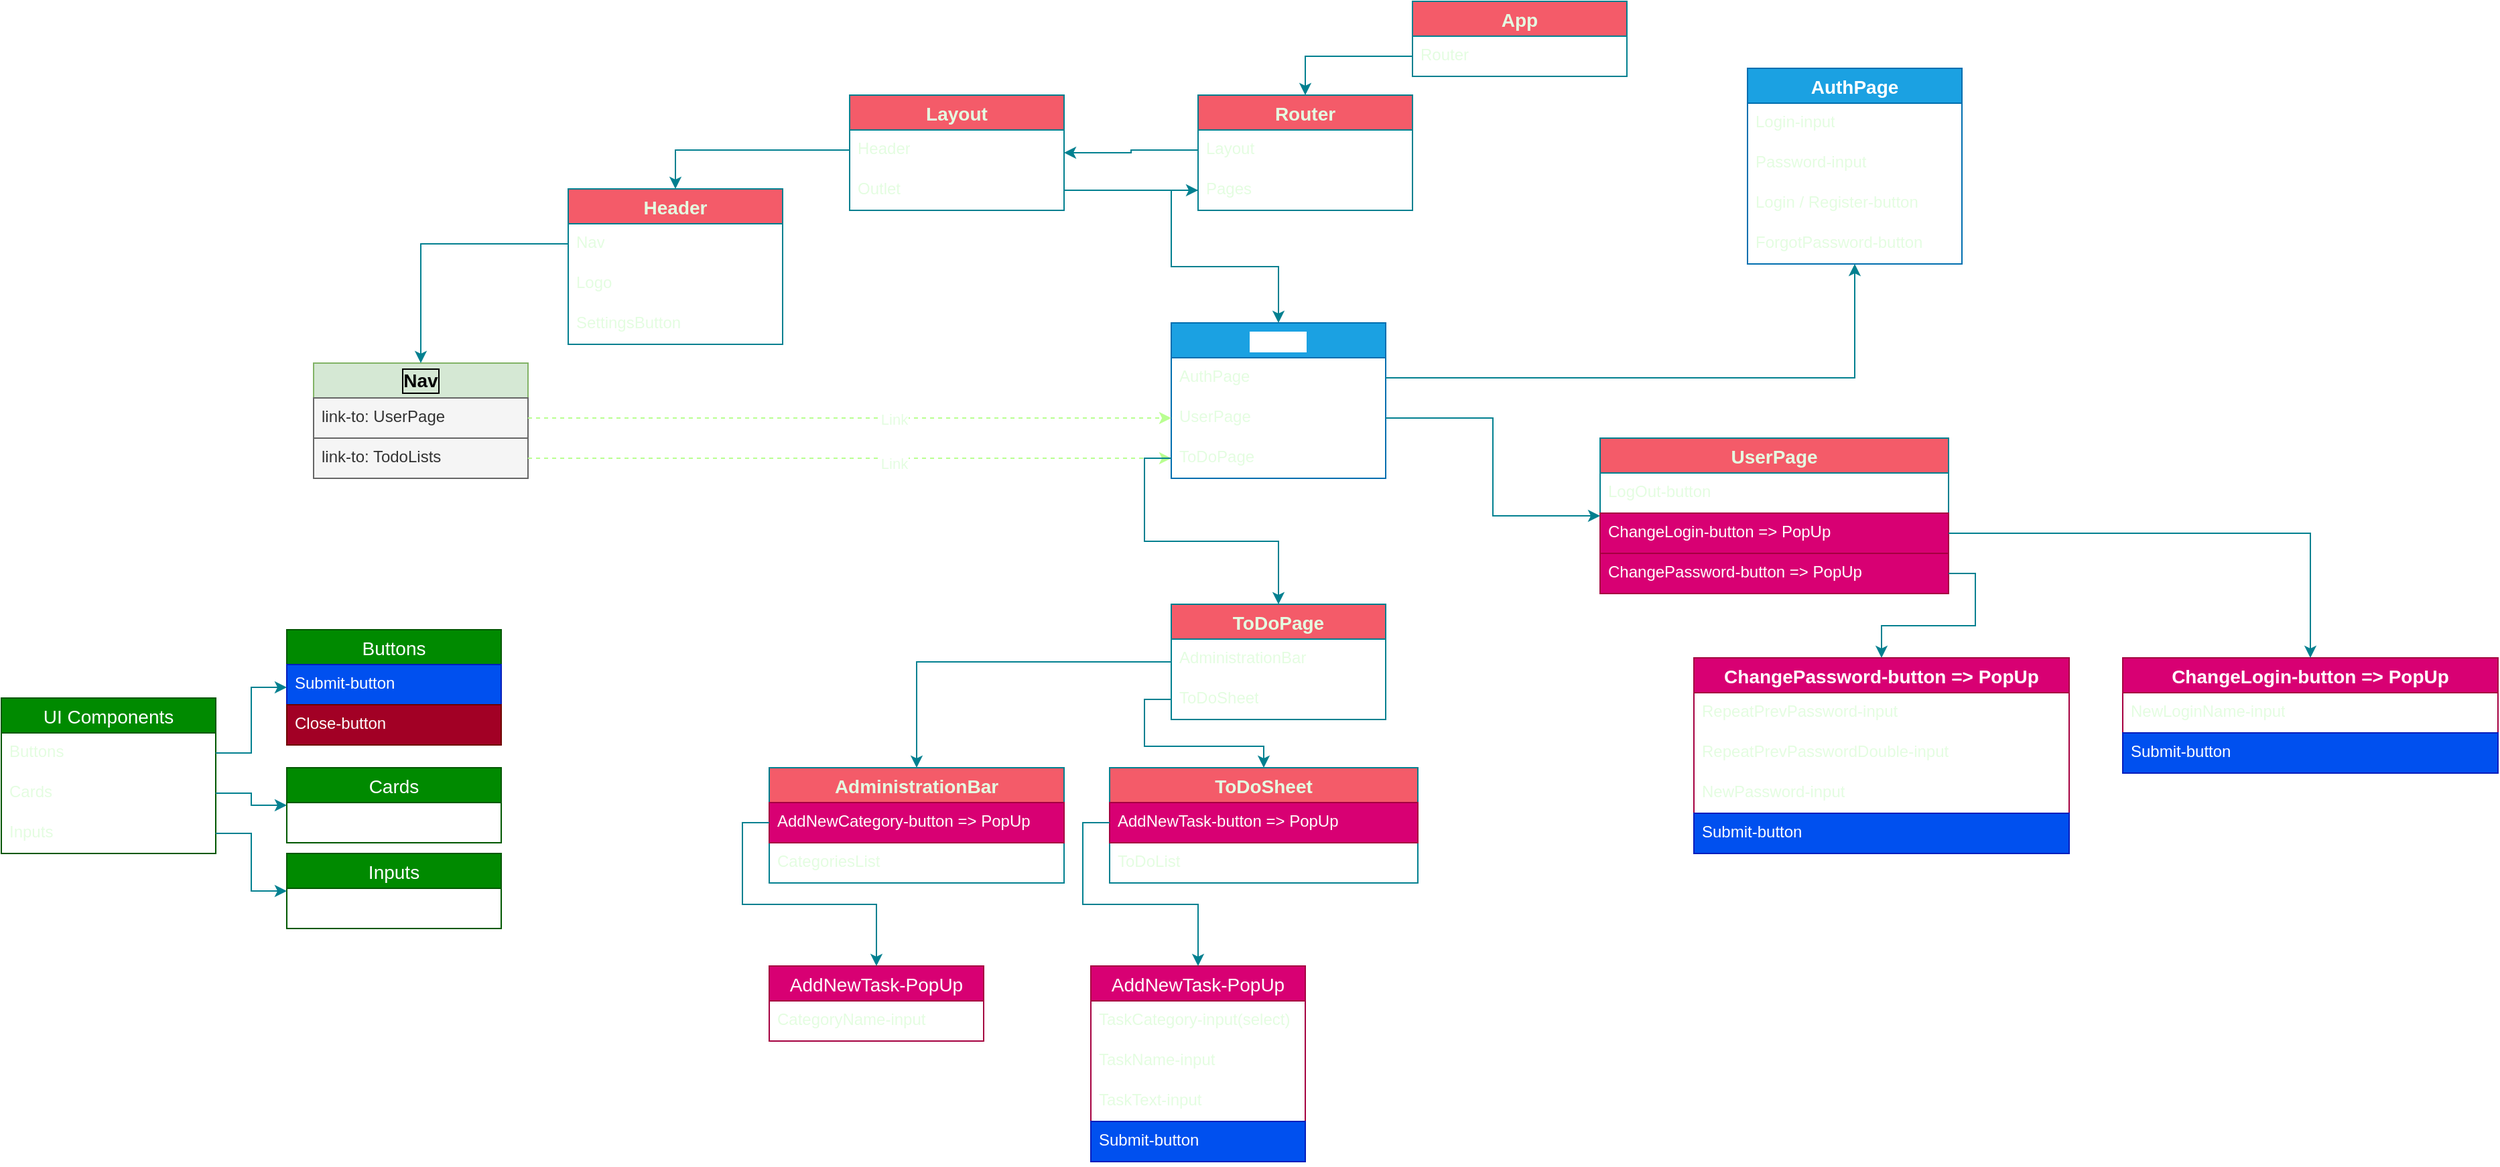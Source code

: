 <mxfile version="21.3.8" type="github">
  <diagram name="Страница 1" id="6tXET_UQnHRXLjtFdIph">
    <mxGraphModel dx="2620" dy="945" grid="1" gridSize="10" guides="1" tooltips="1" connect="1" arrows="1" fold="1" page="1" pageScale="1" pageWidth="827" pageHeight="1169" math="0" shadow="0">
      <root>
        <mxCell id="0" />
        <mxCell id="1" parent="0" />
        <mxCell id="IGXPedK8rDx9fx1_-4YQ-31" value="App" style="swimlane;fontStyle=1;childLayout=stackLayout;horizontal=1;startSize=26;horizontalStack=0;resizeParent=1;resizeParentMax=0;resizeLast=0;collapsible=1;marginBottom=0;align=center;fontSize=14;labelBackgroundColor=none;fillColor=#F45B69;strokeColor=#028090;fontColor=#E4FDE1;" vertex="1" parent="1">
          <mxGeometry x="640" y="30" width="160" height="56" as="geometry" />
        </mxCell>
        <mxCell id="IGXPedK8rDx9fx1_-4YQ-34" value="Router" style="text;strokeColor=none;fillColor=none;spacingLeft=4;spacingRight=4;overflow=hidden;rotatable=0;points=[[0,0.5],[1,0.5]];portConstraint=eastwest;fontSize=12;whiteSpace=wrap;html=1;labelBackgroundColor=none;fontColor=#E4FDE1;" vertex="1" parent="IGXPedK8rDx9fx1_-4YQ-31">
          <mxGeometry y="26" width="160" height="30" as="geometry" />
        </mxCell>
        <mxCell id="IGXPedK8rDx9fx1_-4YQ-39" value="Router" style="swimlane;fontStyle=1;childLayout=stackLayout;horizontal=1;startSize=26;horizontalStack=0;resizeParent=1;resizeParentMax=0;resizeLast=0;collapsible=1;marginBottom=0;align=center;fontSize=14;labelBackgroundColor=none;fillColor=#F45B69;strokeColor=#028090;fontColor=#E4FDE1;" vertex="1" parent="1">
          <mxGeometry x="480" y="100" width="160" height="86" as="geometry" />
        </mxCell>
        <mxCell id="IGXPedK8rDx9fx1_-4YQ-40" value="Layout" style="text;strokeColor=none;fillColor=none;spacingLeft=4;spacingRight=4;overflow=hidden;rotatable=0;points=[[0,0.5],[1,0.5]];portConstraint=eastwest;fontSize=12;whiteSpace=wrap;html=1;labelBackgroundColor=none;fontColor=#E4FDE1;" vertex="1" parent="IGXPedK8rDx9fx1_-4YQ-39">
          <mxGeometry y="26" width="160" height="30" as="geometry" />
        </mxCell>
        <mxCell id="IGXPedK8rDx9fx1_-4YQ-41" value="Pages" style="text;strokeColor=none;fillColor=none;spacingLeft=4;spacingRight=4;overflow=hidden;rotatable=0;points=[[0,0.5],[1,0.5]];portConstraint=eastwest;fontSize=12;whiteSpace=wrap;html=1;labelBackgroundColor=none;fontColor=#E4FDE1;" vertex="1" parent="IGXPedK8rDx9fx1_-4YQ-39">
          <mxGeometry y="56" width="160" height="30" as="geometry" />
        </mxCell>
        <mxCell id="IGXPedK8rDx9fx1_-4YQ-46" value="Pages" style="swimlane;fontStyle=1;childLayout=stackLayout;horizontal=1;startSize=26;horizontalStack=0;resizeParent=1;resizeParentMax=0;resizeLast=0;collapsible=1;marginBottom=0;align=center;fontSize=14;labelBackgroundColor=default;fillColor=#1ba1e2;strokeColor=#006EAF;fontColor=#ffffff;" vertex="1" parent="1">
          <mxGeometry x="460" y="270" width="160" height="116" as="geometry" />
        </mxCell>
        <mxCell id="IGXPedK8rDx9fx1_-4YQ-47" value="AuthPage" style="text;strokeColor=none;fillColor=none;spacingLeft=4;spacingRight=4;overflow=hidden;rotatable=0;points=[[0,0.5],[1,0.5]];portConstraint=eastwest;fontSize=12;whiteSpace=wrap;html=1;labelBackgroundColor=none;fontColor=#E4FDE1;" vertex="1" parent="IGXPedK8rDx9fx1_-4YQ-46">
          <mxGeometry y="26" width="160" height="30" as="geometry" />
        </mxCell>
        <mxCell id="IGXPedK8rDx9fx1_-4YQ-48" value="UserPage" style="text;strokeColor=none;fillColor=none;spacingLeft=4;spacingRight=4;overflow=hidden;rotatable=0;points=[[0,0.5],[1,0.5]];portConstraint=eastwest;fontSize=12;whiteSpace=wrap;html=1;labelBackgroundColor=none;fontColor=#E4FDE1;" vertex="1" parent="IGXPedK8rDx9fx1_-4YQ-46">
          <mxGeometry y="56" width="160" height="30" as="geometry" />
        </mxCell>
        <mxCell id="IGXPedK8rDx9fx1_-4YQ-68" value="ToDoPage" style="text;strokeColor=none;fillColor=none;spacingLeft=4;spacingRight=4;overflow=hidden;rotatable=0;points=[[0,0.5],[1,0.5]];portConstraint=eastwest;fontSize=12;whiteSpace=wrap;html=1;labelBackgroundColor=none;fontColor=#E4FDE1;" vertex="1" parent="IGXPedK8rDx9fx1_-4YQ-46">
          <mxGeometry y="86" width="160" height="30" as="geometry" />
        </mxCell>
        <mxCell id="IGXPedK8rDx9fx1_-4YQ-50" value="Layout" style="swimlane;fontStyle=1;childLayout=stackLayout;horizontal=1;startSize=26;horizontalStack=0;resizeParent=1;resizeParentMax=0;resizeLast=0;collapsible=1;marginBottom=0;align=center;fontSize=14;labelBackgroundColor=none;fillColor=#F45B69;strokeColor=#028090;fontColor=#E4FDE1;" vertex="1" parent="1">
          <mxGeometry x="220" y="100" width="160" height="86" as="geometry" />
        </mxCell>
        <mxCell id="IGXPedK8rDx9fx1_-4YQ-51" value="Header" style="text;strokeColor=none;fillColor=none;spacingLeft=4;spacingRight=4;overflow=hidden;rotatable=0;points=[[0,0.5],[1,0.5]];portConstraint=eastwest;fontSize=12;whiteSpace=wrap;html=1;labelBackgroundColor=none;fontColor=#E4FDE1;" vertex="1" parent="IGXPedK8rDx9fx1_-4YQ-50">
          <mxGeometry y="26" width="160" height="30" as="geometry" />
        </mxCell>
        <mxCell id="IGXPedK8rDx9fx1_-4YQ-52" value="Outlet" style="text;strokeColor=none;fillColor=none;spacingLeft=4;spacingRight=4;overflow=hidden;rotatable=0;points=[[0,0.5],[1,0.5]];portConstraint=eastwest;fontSize=12;whiteSpace=wrap;html=1;labelBackgroundColor=none;fontColor=#E4FDE1;" vertex="1" parent="IGXPedK8rDx9fx1_-4YQ-50">
          <mxGeometry y="56" width="160" height="30" as="geometry" />
        </mxCell>
        <mxCell id="IGXPedK8rDx9fx1_-4YQ-53" style="edgeStyle=orthogonalEdgeStyle;rounded=0;orthogonalLoop=1;jettySize=auto;html=1;labelBackgroundColor=none;strokeColor=#028090;fontColor=default;" edge="1" parent="1" source="IGXPedK8rDx9fx1_-4YQ-34" target="IGXPedK8rDx9fx1_-4YQ-39">
          <mxGeometry relative="1" as="geometry" />
        </mxCell>
        <mxCell id="IGXPedK8rDx9fx1_-4YQ-54" style="edgeStyle=orthogonalEdgeStyle;rounded=0;orthogonalLoop=1;jettySize=auto;html=1;labelBackgroundColor=none;strokeColor=#028090;fontColor=default;" edge="1" parent="1" source="IGXPedK8rDx9fx1_-4YQ-41" target="IGXPedK8rDx9fx1_-4YQ-46">
          <mxGeometry relative="1" as="geometry" />
        </mxCell>
        <mxCell id="IGXPedK8rDx9fx1_-4YQ-55" style="edgeStyle=orthogonalEdgeStyle;rounded=0;orthogonalLoop=1;jettySize=auto;html=1;labelBackgroundColor=none;strokeColor=#028090;fontColor=default;" edge="1" parent="1" source="IGXPedK8rDx9fx1_-4YQ-40" target="IGXPedK8rDx9fx1_-4YQ-50">
          <mxGeometry relative="1" as="geometry" />
        </mxCell>
        <mxCell id="IGXPedK8rDx9fx1_-4YQ-56" value="Header" style="swimlane;fontStyle=1;childLayout=stackLayout;horizontal=1;startSize=26;horizontalStack=0;resizeParent=1;resizeParentMax=0;resizeLast=0;collapsible=1;marginBottom=0;align=center;fontSize=14;labelBackgroundColor=none;fillColor=#F45B69;strokeColor=#028090;fontColor=#E4FDE1;" vertex="1" parent="1">
          <mxGeometry x="10" y="170" width="160" height="116" as="geometry" />
        </mxCell>
        <mxCell id="IGXPedK8rDx9fx1_-4YQ-58" value="Nav" style="text;strokeColor=none;fillColor=none;spacingLeft=4;spacingRight=4;overflow=hidden;rotatable=0;points=[[0,0.5],[1,0.5]];portConstraint=eastwest;fontSize=12;whiteSpace=wrap;html=1;labelBackgroundColor=none;fontColor=#E4FDE1;" vertex="1" parent="IGXPedK8rDx9fx1_-4YQ-56">
          <mxGeometry y="26" width="160" height="30" as="geometry" />
        </mxCell>
        <mxCell id="IGXPedK8rDx9fx1_-4YQ-59" value="Logo" style="text;strokeColor=none;fillColor=none;spacingLeft=4;spacingRight=4;overflow=hidden;rotatable=0;points=[[0,0.5],[1,0.5]];portConstraint=eastwest;fontSize=12;whiteSpace=wrap;html=1;labelBackgroundColor=none;fontColor=#E4FDE1;" vertex="1" parent="IGXPedK8rDx9fx1_-4YQ-56">
          <mxGeometry y="56" width="160" height="30" as="geometry" />
        </mxCell>
        <mxCell id="IGXPedK8rDx9fx1_-4YQ-60" value="SettingsButton" style="text;strokeColor=none;fillColor=none;spacingLeft=4;spacingRight=4;overflow=hidden;rotatable=0;points=[[0,0.5],[1,0.5]];portConstraint=eastwest;fontSize=12;whiteSpace=wrap;html=1;labelBackgroundColor=none;fontColor=#E4FDE1;" vertex="1" parent="IGXPedK8rDx9fx1_-4YQ-56">
          <mxGeometry y="86" width="160" height="30" as="geometry" />
        </mxCell>
        <mxCell id="IGXPedK8rDx9fx1_-4YQ-61" style="edgeStyle=orthogonalEdgeStyle;rounded=0;orthogonalLoop=1;jettySize=auto;html=1;labelBackgroundColor=none;strokeColor=#028090;fontColor=default;" edge="1" parent="1" source="IGXPedK8rDx9fx1_-4YQ-51" target="IGXPedK8rDx9fx1_-4YQ-56">
          <mxGeometry relative="1" as="geometry" />
        </mxCell>
        <mxCell id="IGXPedK8rDx9fx1_-4YQ-62" style="edgeStyle=orthogonalEdgeStyle;rounded=0;orthogonalLoop=1;jettySize=auto;html=1;labelBackgroundColor=none;strokeColor=#028090;fontColor=default;" edge="1" parent="1" source="IGXPedK8rDx9fx1_-4YQ-52" target="IGXPedK8rDx9fx1_-4YQ-41">
          <mxGeometry relative="1" as="geometry" />
        </mxCell>
        <mxCell id="IGXPedK8rDx9fx1_-4YQ-64" value="Nav" style="swimlane;fontStyle=1;childLayout=stackLayout;horizontal=1;startSize=26;horizontalStack=0;resizeParent=1;resizeParentMax=0;resizeLast=0;collapsible=1;marginBottom=0;align=center;fontSize=14;labelBackgroundColor=none;whiteSpace=wrap;fillColor=#d5e8d4;strokeColor=#82b366;labelBorderColor=default;fontColor=#000000;" vertex="1" parent="1">
          <mxGeometry x="-180" y="300" width="160" height="86" as="geometry" />
        </mxCell>
        <mxCell id="IGXPedK8rDx9fx1_-4YQ-65" value="link-to: UserPage" style="text;strokeColor=#666666;fillColor=#f5f5f5;spacingLeft=4;spacingRight=4;overflow=hidden;rotatable=0;points=[[0,0.5],[1,0.5]];portConstraint=eastwest;fontSize=12;whiteSpace=wrap;html=1;labelBackgroundColor=none;fontColor=#333333;" vertex="1" parent="IGXPedK8rDx9fx1_-4YQ-64">
          <mxGeometry y="26" width="160" height="30" as="geometry" />
        </mxCell>
        <mxCell id="IGXPedK8rDx9fx1_-4YQ-66" value="link-to: TodoLists" style="text;strokeColor=#666666;fillColor=#f5f5f5;spacingLeft=4;spacingRight=4;overflow=hidden;rotatable=0;points=[[0,0.5],[1,0.5]];portConstraint=eastwest;fontSize=12;whiteSpace=wrap;html=1;labelBackgroundColor=none;fontColor=#333333;" vertex="1" parent="IGXPedK8rDx9fx1_-4YQ-64">
          <mxGeometry y="56" width="160" height="30" as="geometry" />
        </mxCell>
        <mxCell id="IGXPedK8rDx9fx1_-4YQ-69" style="edgeStyle=orthogonalEdgeStyle;rounded=0;orthogonalLoop=1;jettySize=auto;html=1;strokeColor=#B9FF91;fontColor=#E4FDE1;fillColor=#d5e8d4;dashed=1;" edge="1" parent="1" source="IGXPedK8rDx9fx1_-4YQ-65" target="IGXPedK8rDx9fx1_-4YQ-48">
          <mxGeometry relative="1" as="geometry" />
        </mxCell>
        <mxCell id="IGXPedK8rDx9fx1_-4YQ-105" value="Link" style="edgeLabel;html=1;align=center;verticalAlign=middle;resizable=0;points=[];fontColor=#E4FDE1;" vertex="1" connectable="0" parent="IGXPedK8rDx9fx1_-4YQ-69">
          <mxGeometry x="0.138" y="-1" relative="1" as="geometry">
            <mxPoint as="offset" />
          </mxGeometry>
        </mxCell>
        <mxCell id="IGXPedK8rDx9fx1_-4YQ-70" style="edgeStyle=orthogonalEdgeStyle;rounded=0;orthogonalLoop=1;jettySize=auto;html=1;strokeColor=#B9FF91;fontColor=#E4FDE1;fillColor=#d5e8d4;dashed=1;" edge="1" parent="1" source="IGXPedK8rDx9fx1_-4YQ-66" target="IGXPedK8rDx9fx1_-4YQ-68">
          <mxGeometry relative="1" as="geometry" />
        </mxCell>
        <mxCell id="IGXPedK8rDx9fx1_-4YQ-104" value="Link" style="edgeLabel;html=1;align=center;verticalAlign=middle;resizable=0;points=[];fontColor=#E4FDE1;" vertex="1" connectable="0" parent="IGXPedK8rDx9fx1_-4YQ-70">
          <mxGeometry x="0.138" y="-4" relative="1" as="geometry">
            <mxPoint as="offset" />
          </mxGeometry>
        </mxCell>
        <mxCell id="IGXPedK8rDx9fx1_-4YQ-71" style="edgeStyle=orthogonalEdgeStyle;rounded=0;orthogonalLoop=1;jettySize=auto;html=1;strokeColor=#028090;fontColor=#E4FDE1;fillColor=#F45B69;" edge="1" parent="1" source="IGXPedK8rDx9fx1_-4YQ-58" target="IGXPedK8rDx9fx1_-4YQ-64">
          <mxGeometry relative="1" as="geometry" />
        </mxCell>
        <mxCell id="IGXPedK8rDx9fx1_-4YQ-72" value="AuthPage" style="swimlane;fontStyle=1;childLayout=stackLayout;horizontal=1;startSize=26;horizontalStack=0;resizeParent=1;resizeParentMax=0;resizeLast=0;collapsible=1;marginBottom=0;align=center;fontSize=14;labelBackgroundColor=none;fillColor=#1ba1e2;strokeColor=#006EAF;fontColor=#ffffff;" vertex="1" parent="1">
          <mxGeometry x="890" y="80" width="160" height="146" as="geometry" />
        </mxCell>
        <mxCell id="IGXPedK8rDx9fx1_-4YQ-73" value="Login-input" style="text;strokeColor=none;fillColor=none;spacingLeft=4;spacingRight=4;overflow=hidden;rotatable=0;points=[[0,0.5],[1,0.5]];portConstraint=eastwest;fontSize=12;whiteSpace=wrap;html=1;labelBackgroundColor=none;fontColor=#E4FDE1;" vertex="1" parent="IGXPedK8rDx9fx1_-4YQ-72">
          <mxGeometry y="26" width="160" height="30" as="geometry" />
        </mxCell>
        <mxCell id="IGXPedK8rDx9fx1_-4YQ-74" value="Password-input" style="text;strokeColor=none;fillColor=none;spacingLeft=4;spacingRight=4;overflow=hidden;rotatable=0;points=[[0,0.5],[1,0.5]];portConstraint=eastwest;fontSize=12;whiteSpace=wrap;html=1;labelBackgroundColor=none;fontColor=#E4FDE1;" vertex="1" parent="IGXPedK8rDx9fx1_-4YQ-72">
          <mxGeometry y="56" width="160" height="30" as="geometry" />
        </mxCell>
        <mxCell id="IGXPedK8rDx9fx1_-4YQ-75" value="Login / Register-button" style="text;strokeColor=none;fillColor=none;spacingLeft=4;spacingRight=4;overflow=hidden;rotatable=0;points=[[0,0.5],[1,0.5]];portConstraint=eastwest;fontSize=12;whiteSpace=wrap;html=1;labelBackgroundColor=none;fontColor=#E4FDE1;" vertex="1" parent="IGXPedK8rDx9fx1_-4YQ-72">
          <mxGeometry y="86" width="160" height="30" as="geometry" />
        </mxCell>
        <mxCell id="IGXPedK8rDx9fx1_-4YQ-82" value="ForgotPassword-button" style="text;strokeColor=none;fillColor=none;spacingLeft=4;spacingRight=4;overflow=hidden;rotatable=0;points=[[0,0.5],[1,0.5]];portConstraint=eastwest;fontSize=12;whiteSpace=wrap;html=1;labelBackgroundColor=none;fontColor=#E4FDE1;" vertex="1" parent="IGXPedK8rDx9fx1_-4YQ-72">
          <mxGeometry y="116" width="160" height="30" as="geometry" />
        </mxCell>
        <mxCell id="IGXPedK8rDx9fx1_-4YQ-77" style="edgeStyle=orthogonalEdgeStyle;rounded=0;orthogonalLoop=1;jettySize=auto;html=1;strokeColor=#028090;fontColor=#E4FDE1;fillColor=#F45B69;" edge="1" parent="1" source="IGXPedK8rDx9fx1_-4YQ-47" target="IGXPedK8rDx9fx1_-4YQ-72">
          <mxGeometry relative="1" as="geometry" />
        </mxCell>
        <mxCell id="IGXPedK8rDx9fx1_-4YQ-78" value="UserPage" style="swimlane;fontStyle=1;childLayout=stackLayout;horizontal=1;startSize=26;horizontalStack=0;resizeParent=1;resizeParentMax=0;resizeLast=0;collapsible=1;marginBottom=0;align=center;fontSize=14;labelBackgroundColor=none;fillColor=#F45B69;strokeColor=#028090;fontColor=#E4FDE1;" vertex="1" parent="1">
          <mxGeometry x="780" y="356" width="260" height="116" as="geometry" />
        </mxCell>
        <mxCell id="IGXPedK8rDx9fx1_-4YQ-79" value="LogOut-button" style="text;strokeColor=none;fillColor=none;spacingLeft=4;spacingRight=4;overflow=hidden;rotatable=0;points=[[0,0.5],[1,0.5]];portConstraint=eastwest;fontSize=12;whiteSpace=wrap;html=1;labelBackgroundColor=none;fontColor=#E4FDE1;" vertex="1" parent="IGXPedK8rDx9fx1_-4YQ-78">
          <mxGeometry y="26" width="260" height="30" as="geometry" />
        </mxCell>
        <mxCell id="IGXPedK8rDx9fx1_-4YQ-83" value="ChangeLogin-button =&amp;gt; PopUp" style="text;strokeColor=#A50040;fillColor=#d80073;spacingLeft=4;spacingRight=4;overflow=hidden;rotatable=0;points=[[0,0.5],[1,0.5]];portConstraint=eastwest;fontSize=12;whiteSpace=wrap;html=1;labelBackgroundColor=none;fontColor=#ffffff;" vertex="1" parent="IGXPedK8rDx9fx1_-4YQ-78">
          <mxGeometry y="56" width="260" height="30" as="geometry" />
        </mxCell>
        <mxCell id="IGXPedK8rDx9fx1_-4YQ-80" value="ChangePassword-button =&amp;gt; PopUp" style="text;strokeColor=#A50040;fillColor=#d80073;spacingLeft=4;spacingRight=4;overflow=hidden;rotatable=0;points=[[0,0.5],[1,0.5]];portConstraint=eastwest;fontSize=12;whiteSpace=wrap;html=1;labelBackgroundColor=none;fontColor=#ffffff;" vertex="1" parent="IGXPedK8rDx9fx1_-4YQ-78">
          <mxGeometry y="86" width="260" height="30" as="geometry" />
        </mxCell>
        <mxCell id="IGXPedK8rDx9fx1_-4YQ-84" style="edgeStyle=orthogonalEdgeStyle;rounded=0;orthogonalLoop=1;jettySize=auto;html=1;strokeColor=#028090;fontColor=#E4FDE1;fillColor=#F45B69;" edge="1" parent="1" source="IGXPedK8rDx9fx1_-4YQ-48" target="IGXPedK8rDx9fx1_-4YQ-78">
          <mxGeometry relative="1" as="geometry" />
        </mxCell>
        <mxCell id="IGXPedK8rDx9fx1_-4YQ-98" style="edgeStyle=orthogonalEdgeStyle;rounded=0;orthogonalLoop=1;jettySize=auto;html=1;strokeColor=#028090;fontColor=#E4FDE1;fillColor=#F45B69;" edge="1" parent="1" source="IGXPedK8rDx9fx1_-4YQ-85" target="IGXPedK8rDx9fx1_-4YQ-92">
          <mxGeometry relative="1" as="geometry" />
        </mxCell>
        <mxCell id="IGXPedK8rDx9fx1_-4YQ-85" value="ToDoPage" style="swimlane;fontStyle=1;childLayout=stackLayout;horizontal=1;startSize=26;horizontalStack=0;resizeParent=1;resizeParentMax=0;resizeLast=0;collapsible=1;marginBottom=0;align=center;fontSize=14;labelBackgroundColor=none;fillColor=#F45B69;strokeColor=#028090;fontColor=#E4FDE1;" vertex="1" parent="1">
          <mxGeometry x="460" y="480" width="160" height="86" as="geometry" />
        </mxCell>
        <mxCell id="IGXPedK8rDx9fx1_-4YQ-88" value="AdministrationBar" style="text;strokeColor=none;fillColor=none;spacingLeft=4;spacingRight=4;overflow=hidden;rotatable=0;points=[[0,0.5],[1,0.5]];portConstraint=eastwest;fontSize=12;whiteSpace=wrap;html=1;labelBackgroundColor=none;fontColor=#E4FDE1;" vertex="1" parent="IGXPedK8rDx9fx1_-4YQ-85">
          <mxGeometry y="26" width="160" height="30" as="geometry" />
        </mxCell>
        <mxCell id="IGXPedK8rDx9fx1_-4YQ-91" value="ToDoSheet" style="text;strokeColor=none;fillColor=none;spacingLeft=4;spacingRight=4;overflow=hidden;rotatable=0;points=[[0,0.5],[1,0.5]];portConstraint=eastwest;fontSize=12;whiteSpace=wrap;html=1;labelBackgroundColor=none;fontColor=#E4FDE1;" vertex="1" parent="IGXPedK8rDx9fx1_-4YQ-85">
          <mxGeometry y="56" width="160" height="30" as="geometry" />
        </mxCell>
        <mxCell id="IGXPedK8rDx9fx1_-4YQ-90" style="edgeStyle=orthogonalEdgeStyle;rounded=0;orthogonalLoop=1;jettySize=auto;html=1;strokeColor=#028090;fontColor=#E4FDE1;fillColor=#F45B69;" edge="1" parent="1" source="IGXPedK8rDx9fx1_-4YQ-68" target="IGXPedK8rDx9fx1_-4YQ-85">
          <mxGeometry relative="1" as="geometry" />
        </mxCell>
        <mxCell id="IGXPedK8rDx9fx1_-4YQ-92" value="AdministrationBar" style="swimlane;fontStyle=1;childLayout=stackLayout;horizontal=1;startSize=26;horizontalStack=0;resizeParent=1;resizeParentMax=0;resizeLast=0;collapsible=1;marginBottom=0;align=center;fontSize=14;labelBackgroundColor=none;fillColor=#F45B69;strokeColor=#028090;fontColor=#E4FDE1;" vertex="1" parent="1">
          <mxGeometry x="160" y="602" width="220" height="86" as="geometry" />
        </mxCell>
        <mxCell id="IGXPedK8rDx9fx1_-4YQ-94" value="AddNewCategory-button =&amp;gt; PopUp" style="text;strokeColor=#A50040;fillColor=#d80073;spacingLeft=4;spacingRight=4;overflow=hidden;rotatable=0;points=[[0,0.5],[1,0.5]];portConstraint=eastwest;fontSize=12;whiteSpace=wrap;html=1;labelBackgroundColor=none;fontColor=#ffffff;" vertex="1" parent="IGXPedK8rDx9fx1_-4YQ-92">
          <mxGeometry y="26" width="220" height="30" as="geometry" />
        </mxCell>
        <mxCell id="IGXPedK8rDx9fx1_-4YQ-93" value="CategoriesList" style="text;strokeColor=none;fillColor=none;spacingLeft=4;spacingRight=4;overflow=hidden;rotatable=0;points=[[0,0.5],[1,0.5]];portConstraint=eastwest;fontSize=12;whiteSpace=wrap;html=1;labelBackgroundColor=none;fontColor=#E4FDE1;" vertex="1" parent="IGXPedK8rDx9fx1_-4YQ-92">
          <mxGeometry y="56" width="220" height="30" as="geometry" />
        </mxCell>
        <mxCell id="IGXPedK8rDx9fx1_-4YQ-95" value="ToDoSheet" style="swimlane;fontStyle=1;childLayout=stackLayout;horizontal=1;startSize=26;horizontalStack=0;resizeParent=1;resizeParentMax=0;resizeLast=0;collapsible=1;marginBottom=0;align=center;fontSize=14;labelBackgroundColor=none;fillColor=#F45B69;strokeColor=#028090;fontColor=#E4FDE1;" vertex="1" parent="1">
          <mxGeometry x="414" y="602" width="230" height="86" as="geometry" />
        </mxCell>
        <mxCell id="IGXPedK8rDx9fx1_-4YQ-96" value="AddNewTask-button =&amp;gt; PopUp" style="text;strokeColor=#A50040;fillColor=#d80073;spacingLeft=4;spacingRight=4;overflow=hidden;rotatable=0;points=[[0,0.5],[1,0.5]];portConstraint=eastwest;fontSize=12;whiteSpace=wrap;html=1;labelBackgroundColor=none;fontColor=#ffffff;" vertex="1" parent="IGXPedK8rDx9fx1_-4YQ-95">
          <mxGeometry y="26" width="230" height="30" as="geometry" />
        </mxCell>
        <mxCell id="IGXPedK8rDx9fx1_-4YQ-97" value="ToDoList" style="text;strokeColor=none;fillColor=none;spacingLeft=4;spacingRight=4;overflow=hidden;rotatable=0;points=[[0,0.5],[1,0.5]];portConstraint=eastwest;fontSize=12;whiteSpace=wrap;html=1;labelBackgroundColor=none;fontColor=#E4FDE1;" vertex="1" parent="IGXPedK8rDx9fx1_-4YQ-95">
          <mxGeometry y="56" width="230" height="30" as="geometry" />
        </mxCell>
        <mxCell id="IGXPedK8rDx9fx1_-4YQ-99" style="edgeStyle=orthogonalEdgeStyle;rounded=0;orthogonalLoop=1;jettySize=auto;html=1;strokeColor=#028090;fontColor=#E4FDE1;fillColor=#F45B69;" edge="1" parent="1" source="IGXPedK8rDx9fx1_-4YQ-91" target="IGXPedK8rDx9fx1_-4YQ-95">
          <mxGeometry relative="1" as="geometry" />
        </mxCell>
        <mxCell id="IGXPedK8rDx9fx1_-4YQ-100" value="AddNewTask-PopUp" style="swimlane;fontStyle=0;childLayout=stackLayout;horizontal=1;startSize=26;horizontalStack=0;resizeParent=1;resizeParentMax=0;resizeLast=0;collapsible=1;marginBottom=0;align=center;fontSize=14;labelBackgroundColor=none;fillColor=#d80073;strokeColor=#A50040;fontColor=#ffffff;" vertex="1" parent="1">
          <mxGeometry x="400" y="750" width="160" height="146" as="geometry" />
        </mxCell>
        <mxCell id="IGXPedK8rDx9fx1_-4YQ-101" value="TaskCategory-input(select)" style="text;strokeColor=none;fillColor=none;spacingLeft=4;spacingRight=4;overflow=hidden;rotatable=0;points=[[0,0.5],[1,0.5]];portConstraint=eastwest;fontSize=12;whiteSpace=wrap;html=1;labelBackgroundColor=none;fontColor=#E4FDE1;" vertex="1" parent="IGXPedK8rDx9fx1_-4YQ-100">
          <mxGeometry y="26" width="160" height="30" as="geometry" />
        </mxCell>
        <mxCell id="IGXPedK8rDx9fx1_-4YQ-102" value="TaskName-input" style="text;strokeColor=none;fillColor=none;spacingLeft=4;spacingRight=4;overflow=hidden;rotatable=0;points=[[0,0.5],[1,0.5]];portConstraint=eastwest;fontSize=12;whiteSpace=wrap;html=1;labelBackgroundColor=none;fontColor=#E4FDE1;" vertex="1" parent="IGXPedK8rDx9fx1_-4YQ-100">
          <mxGeometry y="56" width="160" height="30" as="geometry" />
        </mxCell>
        <mxCell id="IGXPedK8rDx9fx1_-4YQ-108" value="TaskText-input&lt;br&gt;" style="text;strokeColor=none;fillColor=none;spacingLeft=4;spacingRight=4;overflow=hidden;rotatable=0;points=[[0,0.5],[1,0.5]];portConstraint=eastwest;fontSize=12;whiteSpace=wrap;html=1;labelBackgroundColor=none;fontColor=#E4FDE1;" vertex="1" parent="IGXPedK8rDx9fx1_-4YQ-100">
          <mxGeometry y="86" width="160" height="30" as="geometry" />
        </mxCell>
        <mxCell id="IGXPedK8rDx9fx1_-4YQ-106" value="Submit-button" style="text;strokeColor=#001DBC;fillColor=#0050ef;spacingLeft=4;spacingRight=4;overflow=hidden;rotatable=0;points=[[0,0.5],[1,0.5]];portConstraint=eastwest;fontSize=12;whiteSpace=wrap;html=1;labelBackgroundColor=none;fontColor=#ffffff;" vertex="1" parent="IGXPedK8rDx9fx1_-4YQ-100">
          <mxGeometry y="116" width="160" height="30" as="geometry" />
        </mxCell>
        <mxCell id="IGXPedK8rDx9fx1_-4YQ-109" value="AddNewTask-PopUp" style="swimlane;fontStyle=0;childLayout=stackLayout;horizontal=1;startSize=26;horizontalStack=0;resizeParent=1;resizeParentMax=0;resizeLast=0;collapsible=1;marginBottom=0;align=center;fontSize=14;labelBackgroundColor=none;fillColor=#d80073;strokeColor=#A50040;fontColor=#ffffff;" vertex="1" parent="1">
          <mxGeometry x="160" y="750" width="160" height="56" as="geometry" />
        </mxCell>
        <mxCell id="IGXPedK8rDx9fx1_-4YQ-111" value="CategoryName-input" style="text;strokeColor=none;fillColor=none;spacingLeft=4;spacingRight=4;overflow=hidden;rotatable=0;points=[[0,0.5],[1,0.5]];portConstraint=eastwest;fontSize=12;whiteSpace=wrap;html=1;labelBackgroundColor=none;fontColor=#E4FDE1;" vertex="1" parent="IGXPedK8rDx9fx1_-4YQ-109">
          <mxGeometry y="26" width="160" height="30" as="geometry" />
        </mxCell>
        <mxCell id="IGXPedK8rDx9fx1_-4YQ-114" style="edgeStyle=orthogonalEdgeStyle;rounded=0;orthogonalLoop=1;jettySize=auto;html=1;strokeColor=#028090;fontColor=#E4FDE1;fillColor=#F45B69;" edge="1" parent="1" source="IGXPedK8rDx9fx1_-4YQ-96" target="IGXPedK8rDx9fx1_-4YQ-100">
          <mxGeometry relative="1" as="geometry" />
        </mxCell>
        <mxCell id="IGXPedK8rDx9fx1_-4YQ-115" style="edgeStyle=orthogonalEdgeStyle;rounded=0;orthogonalLoop=1;jettySize=auto;html=1;strokeColor=#028090;fontColor=#E4FDE1;fillColor=#F45B69;" edge="1" parent="1" source="IGXPedK8rDx9fx1_-4YQ-94" target="IGXPedK8rDx9fx1_-4YQ-109">
          <mxGeometry relative="1" as="geometry" />
        </mxCell>
        <mxCell id="IGXPedK8rDx9fx1_-4YQ-116" value="ChangePassword-button =&gt; PopUp" style="swimlane;fontStyle=1;childLayout=stackLayout;horizontal=1;startSize=26;horizontalStack=0;resizeParent=1;resizeParentMax=0;resizeLast=0;collapsible=1;marginBottom=0;align=center;fontSize=14;labelBackgroundColor=none;fillColor=#d80073;strokeColor=#A50040;fontColor=#ffffff;" vertex="1" parent="1">
          <mxGeometry x="850" y="520" width="280" height="146" as="geometry" />
        </mxCell>
        <mxCell id="IGXPedK8rDx9fx1_-4YQ-118" value="RepeatPrevPassword-input" style="text;strokeColor=none;fillColor=none;spacingLeft=4;spacingRight=4;overflow=hidden;rotatable=0;points=[[0,0.5],[1,0.5]];portConstraint=eastwest;fontSize=12;whiteSpace=wrap;html=1;labelBackgroundColor=none;fontColor=#E4FDE1;" vertex="1" parent="IGXPedK8rDx9fx1_-4YQ-116">
          <mxGeometry y="26" width="280" height="30" as="geometry" />
        </mxCell>
        <mxCell id="IGXPedK8rDx9fx1_-4YQ-120" value="RepeatPrevPasswordDouble-input" style="text;strokeColor=none;fillColor=none;spacingLeft=4;spacingRight=4;overflow=hidden;rotatable=0;points=[[0,0.5],[1,0.5]];portConstraint=eastwest;fontSize=12;whiteSpace=wrap;html=1;labelBackgroundColor=none;fontColor=#E4FDE1;" vertex="1" parent="IGXPedK8rDx9fx1_-4YQ-116">
          <mxGeometry y="56" width="280" height="30" as="geometry" />
        </mxCell>
        <mxCell id="IGXPedK8rDx9fx1_-4YQ-121" value="NewPassword-input" style="text;strokeColor=none;fillColor=none;spacingLeft=4;spacingRight=4;overflow=hidden;rotatable=0;points=[[0,0.5],[1,0.5]];portConstraint=eastwest;fontSize=12;whiteSpace=wrap;html=1;labelBackgroundColor=none;fontColor=#E4FDE1;" vertex="1" parent="IGXPedK8rDx9fx1_-4YQ-116">
          <mxGeometry y="86" width="280" height="30" as="geometry" />
        </mxCell>
        <mxCell id="IGXPedK8rDx9fx1_-4YQ-122" value="Submit-button" style="text;strokeColor=#001DBC;fillColor=#0050ef;spacingLeft=4;spacingRight=4;overflow=hidden;rotatable=0;points=[[0,0.5],[1,0.5]];portConstraint=eastwest;fontSize=12;whiteSpace=wrap;html=1;labelBackgroundColor=none;fontColor=#ffffff;" vertex="1" parent="IGXPedK8rDx9fx1_-4YQ-116">
          <mxGeometry y="116" width="280" height="30" as="geometry" />
        </mxCell>
        <mxCell id="IGXPedK8rDx9fx1_-4YQ-123" style="edgeStyle=orthogonalEdgeStyle;rounded=0;orthogonalLoop=1;jettySize=auto;html=1;strokeColor=#028090;fontColor=#E4FDE1;fillColor=#F45B69;" edge="1" parent="1" source="IGXPedK8rDx9fx1_-4YQ-80" target="IGXPedK8rDx9fx1_-4YQ-116">
          <mxGeometry relative="1" as="geometry" />
        </mxCell>
        <mxCell id="IGXPedK8rDx9fx1_-4YQ-124" value="ChangeLogin-button =&gt; PopUp" style="swimlane;fontStyle=1;childLayout=stackLayout;horizontal=1;startSize=26;horizontalStack=0;resizeParent=1;resizeParentMax=0;resizeLast=0;collapsible=1;marginBottom=0;align=center;fontSize=14;labelBackgroundColor=none;fillColor=#d80073;strokeColor=#A50040;fontColor=#ffffff;" vertex="1" parent="1">
          <mxGeometry x="1170" y="520" width="280" height="86" as="geometry" />
        </mxCell>
        <mxCell id="IGXPedK8rDx9fx1_-4YQ-127" value="NewLoginName-input" style="text;strokeColor=none;fillColor=none;spacingLeft=4;spacingRight=4;overflow=hidden;rotatable=0;points=[[0,0.5],[1,0.5]];portConstraint=eastwest;fontSize=12;whiteSpace=wrap;html=1;labelBackgroundColor=none;fontColor=#E4FDE1;" vertex="1" parent="IGXPedK8rDx9fx1_-4YQ-124">
          <mxGeometry y="26" width="280" height="30" as="geometry" />
        </mxCell>
        <mxCell id="IGXPedK8rDx9fx1_-4YQ-128" value="Submit-button" style="text;strokeColor=#001DBC;fillColor=#0050ef;spacingLeft=4;spacingRight=4;overflow=hidden;rotatable=0;points=[[0,0.5],[1,0.5]];portConstraint=eastwest;fontSize=12;whiteSpace=wrap;html=1;labelBackgroundColor=none;fontColor=#ffffff;" vertex="1" parent="IGXPedK8rDx9fx1_-4YQ-124">
          <mxGeometry y="56" width="280" height="30" as="geometry" />
        </mxCell>
        <mxCell id="IGXPedK8rDx9fx1_-4YQ-129" style="edgeStyle=orthogonalEdgeStyle;rounded=0;orthogonalLoop=1;jettySize=auto;html=1;strokeColor=#028090;fontColor=#E4FDE1;fillColor=#F45B69;" edge="1" parent="1" source="IGXPedK8rDx9fx1_-4YQ-83" target="IGXPedK8rDx9fx1_-4YQ-124">
          <mxGeometry relative="1" as="geometry" />
        </mxCell>
        <mxCell id="IGXPedK8rDx9fx1_-4YQ-130" value="UI Components" style="swimlane;fontStyle=0;childLayout=stackLayout;horizontal=1;startSize=26;horizontalStack=0;resizeParent=1;resizeParentMax=0;resizeLast=0;collapsible=1;marginBottom=0;align=center;fontSize=14;strokeColor=#005700;fillColor=#008a00;fontColor=#ffffff;" vertex="1" parent="1">
          <mxGeometry x="-413" y="550" width="160" height="116" as="geometry" />
        </mxCell>
        <mxCell id="IGXPedK8rDx9fx1_-4YQ-131" value="Buttons" style="text;strokeColor=none;fillColor=none;spacingLeft=4;spacingRight=4;overflow=hidden;rotatable=0;points=[[0,0.5],[1,0.5]];portConstraint=eastwest;fontSize=12;whiteSpace=wrap;html=1;fontColor=#E4FDE1;" vertex="1" parent="IGXPedK8rDx9fx1_-4YQ-130">
          <mxGeometry y="26" width="160" height="30" as="geometry" />
        </mxCell>
        <mxCell id="IGXPedK8rDx9fx1_-4YQ-132" value="Cards" style="text;strokeColor=none;fillColor=none;spacingLeft=4;spacingRight=4;overflow=hidden;rotatable=0;points=[[0,0.5],[1,0.5]];portConstraint=eastwest;fontSize=12;whiteSpace=wrap;html=1;fontColor=#E4FDE1;" vertex="1" parent="IGXPedK8rDx9fx1_-4YQ-130">
          <mxGeometry y="56" width="160" height="30" as="geometry" />
        </mxCell>
        <mxCell id="IGXPedK8rDx9fx1_-4YQ-133" value="Inputs" style="text;strokeColor=none;fillColor=none;spacingLeft=4;spacingRight=4;overflow=hidden;rotatable=0;points=[[0,0.5],[1,0.5]];portConstraint=eastwest;fontSize=12;whiteSpace=wrap;html=1;fontColor=#E4FDE1;" vertex="1" parent="IGXPedK8rDx9fx1_-4YQ-130">
          <mxGeometry y="86" width="160" height="30" as="geometry" />
        </mxCell>
        <mxCell id="IGXPedK8rDx9fx1_-4YQ-135" value="Buttons" style="swimlane;fontStyle=0;childLayout=stackLayout;horizontal=1;startSize=26;horizontalStack=0;resizeParent=1;resizeParentMax=0;resizeLast=0;collapsible=1;marginBottom=0;align=center;fontSize=14;strokeColor=#005700;fillColor=#008a00;fontColor=#ffffff;" vertex="1" parent="1">
          <mxGeometry x="-200" y="499" width="160" height="86" as="geometry" />
        </mxCell>
        <mxCell id="IGXPedK8rDx9fx1_-4YQ-113" value="Submit-button" style="text;strokeColor=#001DBC;fillColor=#0050ef;spacingLeft=4;spacingRight=4;overflow=hidden;rotatable=0;points=[[0,0.5],[1,0.5]];portConstraint=eastwest;fontSize=12;whiteSpace=wrap;html=1;labelBackgroundColor=none;fontColor=#ffffff;" vertex="1" parent="IGXPedK8rDx9fx1_-4YQ-135">
          <mxGeometry y="26" width="160" height="30" as="geometry" />
        </mxCell>
        <mxCell id="IGXPedK8rDx9fx1_-4YQ-140" value="Close-button" style="text;strokeColor=#6F0000;fillColor=#a20025;spacingLeft=4;spacingRight=4;overflow=hidden;rotatable=0;points=[[0,0.5],[1,0.5]];portConstraint=eastwest;fontSize=12;whiteSpace=wrap;html=1;labelBackgroundColor=none;fontColor=#ffffff;" vertex="1" parent="IGXPedK8rDx9fx1_-4YQ-135">
          <mxGeometry y="56" width="160" height="30" as="geometry" />
        </mxCell>
        <mxCell id="IGXPedK8rDx9fx1_-4YQ-139" style="edgeStyle=orthogonalEdgeStyle;rounded=0;orthogonalLoop=1;jettySize=auto;html=1;strokeColor=#028090;fontColor=#E4FDE1;fillColor=#F45B69;" edge="1" parent="1" source="IGXPedK8rDx9fx1_-4YQ-131" target="IGXPedK8rDx9fx1_-4YQ-135">
          <mxGeometry relative="1" as="geometry" />
        </mxCell>
        <mxCell id="IGXPedK8rDx9fx1_-4YQ-141" value="Cards" style="swimlane;fontStyle=0;childLayout=stackLayout;horizontal=1;startSize=26;horizontalStack=0;resizeParent=1;resizeParentMax=0;resizeLast=0;collapsible=1;marginBottom=0;align=center;fontSize=14;strokeColor=#005700;fillColor=#008a00;fontColor=#ffffff;" vertex="1" parent="1">
          <mxGeometry x="-200" y="602" width="160" height="56" as="geometry" />
        </mxCell>
        <mxCell id="IGXPedK8rDx9fx1_-4YQ-144" style="edgeStyle=orthogonalEdgeStyle;rounded=0;orthogonalLoop=1;jettySize=auto;html=1;strokeColor=#028090;fontColor=#E4FDE1;fillColor=#F45B69;" edge="1" parent="1" source="IGXPedK8rDx9fx1_-4YQ-132" target="IGXPedK8rDx9fx1_-4YQ-141">
          <mxGeometry relative="1" as="geometry" />
        </mxCell>
        <mxCell id="IGXPedK8rDx9fx1_-4YQ-145" value="Inputs" style="swimlane;fontStyle=0;childLayout=stackLayout;horizontal=1;startSize=26;horizontalStack=0;resizeParent=1;resizeParentMax=0;resizeLast=0;collapsible=1;marginBottom=0;align=center;fontSize=14;strokeColor=#005700;fillColor=#008a00;fontColor=#ffffff;" vertex="1" parent="1">
          <mxGeometry x="-200" y="666" width="160" height="56" as="geometry" />
        </mxCell>
        <mxCell id="IGXPedK8rDx9fx1_-4YQ-146" style="edgeStyle=orthogonalEdgeStyle;rounded=0;orthogonalLoop=1;jettySize=auto;html=1;strokeColor=#028090;fontColor=#E4FDE1;fillColor=#F45B69;" edge="1" parent="1" source="IGXPedK8rDx9fx1_-4YQ-133" target="IGXPedK8rDx9fx1_-4YQ-145">
          <mxGeometry relative="1" as="geometry" />
        </mxCell>
      </root>
    </mxGraphModel>
  </diagram>
</mxfile>
